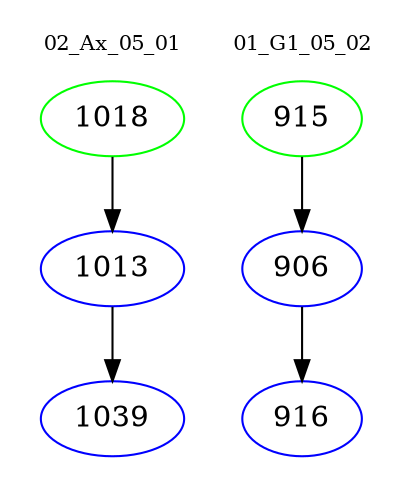 digraph{
subgraph cluster_0 {
color = white
label = "02_Ax_05_01";
fontsize=10;
T0_1018 [label="1018", color="green"]
T0_1018 -> T0_1013 [color="black"]
T0_1013 [label="1013", color="blue"]
T0_1013 -> T0_1039 [color="black"]
T0_1039 [label="1039", color="blue"]
}
subgraph cluster_1 {
color = white
label = "01_G1_05_02";
fontsize=10;
T1_915 [label="915", color="green"]
T1_915 -> T1_906 [color="black"]
T1_906 [label="906", color="blue"]
T1_906 -> T1_916 [color="black"]
T1_916 [label="916", color="blue"]
}
}
